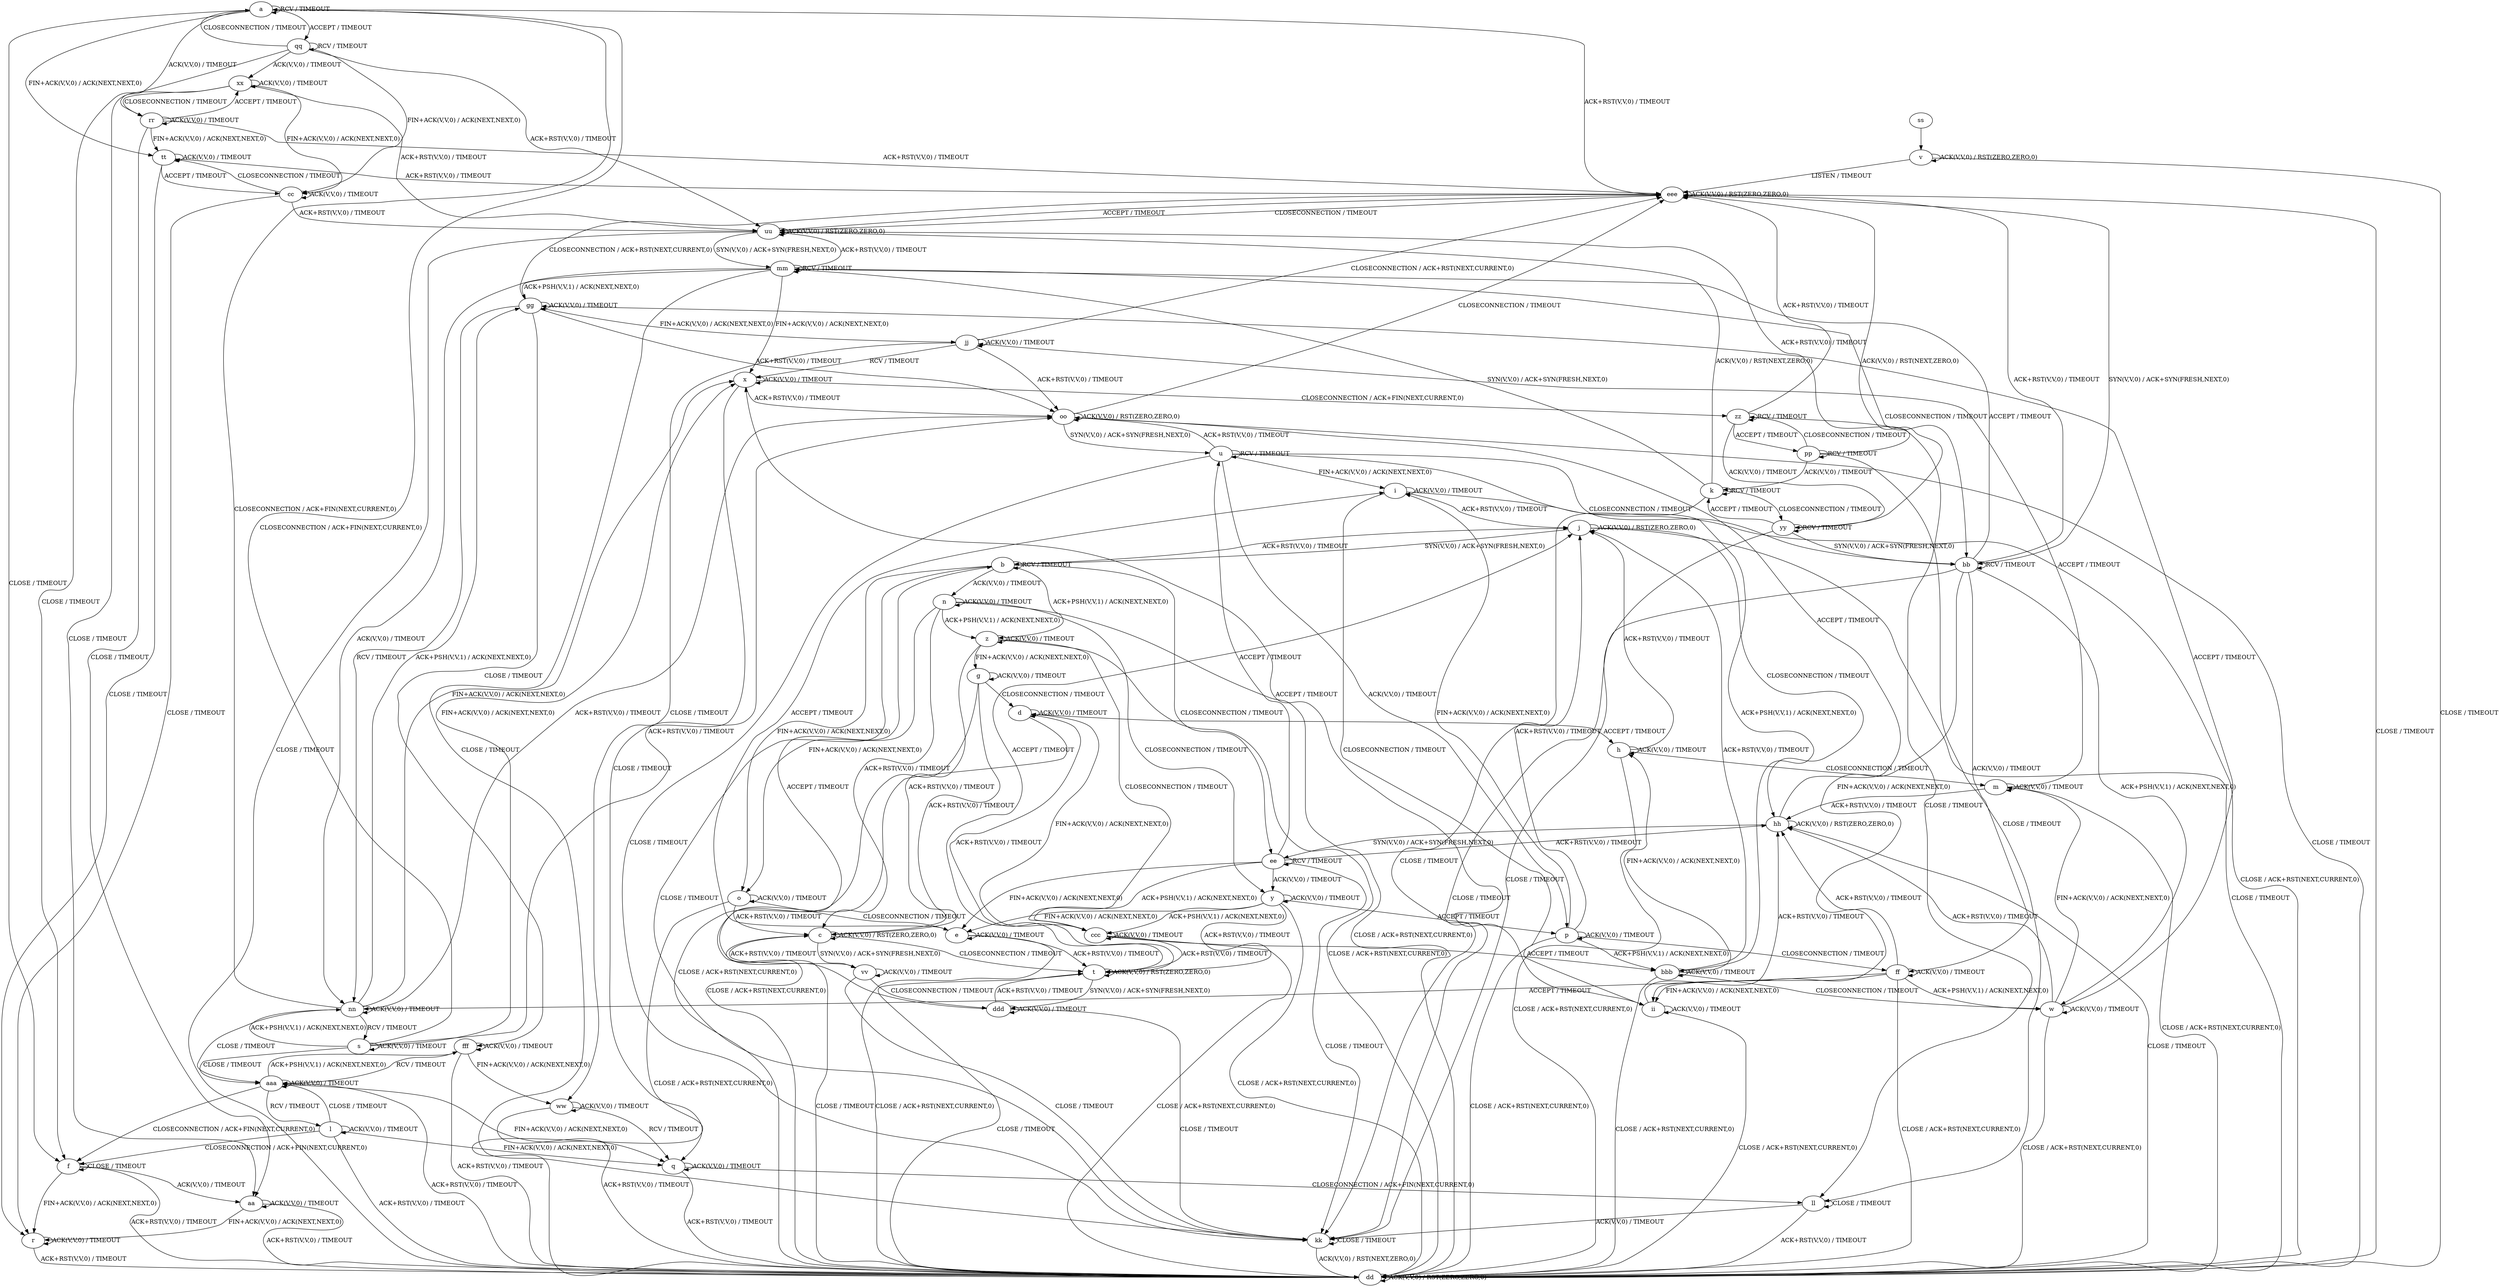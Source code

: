 digraph "" {
	graph ["Incoming time"=9.814552307128906,
		"Outgoing time"=16.287395477294922,
		Output="{'States': 58, 'Transitions': 685, 'Filename': '../results/tcp/TCP_Linux_Server-TCP_Linux_Server-msat-1.dot'}",
		Reference="{'States': 58, 'Transitions': 685, 'Filename': '../subjects/tcp/TCP_Linux_Server.dot'}",
		Solver=msat,
		Updated="{'States': 58, 'Transitions': 685, 'Filename': '../subjects/tcp/TCP_Linux_Server.dot'}",
		"f-measure"=1.0,
		precision=1.0,
		recall=1.0
	];
	a -> a [key=0,
	label="RCV / TIMEOUT"];
a -> f [key=0,
label="CLOSE / TIMEOUT"];
a -> qq [key=0,
label="ACCEPT / TIMEOUT"];
a -> rr [key=0,
label="ACK(V,V,0) / TIMEOUT"];
a -> tt [key=0,
label="FIN+ACK(V,V,0) / ACK(NEXT,NEXT,0)"];
a -> eee [key=0,
label="ACK+RST(V,V,0) / TIMEOUT"];
b -> b [key=0,
label="RCV / TIMEOUT"];
b -> j [key=0,
label="ACK+RST(V,V,0) / TIMEOUT"];
b -> n [key=0,
label="ACK(V,V,0) / TIMEOUT"];
b -> o [key=0,
label="FIN+ACK(V,V,0) / ACK(NEXT,NEXT,0)"];
b -> z [key=0,
label="ACK+PSH(V,V,1) / ACK(NEXT,NEXT,0)"];
b -> ee [key=0,
label="CLOSECONNECTION / TIMEOUT"];
b -> kk [key=0,
label="CLOSE / TIMEOUT"];
c -> c [key=0,
label="ACK(V,V,0) / RST(ZERO,ZERO,0)"];
c -> t [key=0,
label="CLOSECONNECTION / TIMEOUT"];
c -> dd [key=0,
label="CLOSE / TIMEOUT"];
c -> vv [key=0,
label="SYN(V,V,0) / ACK+SYN(FRESH,NEXT,0)"];
d -> d [key=0,
label="ACK(V,V,0) / TIMEOUT"];
d -> h [key=0,
label="ACCEPT / TIMEOUT"];
d -> t [key=0,
label="ACK+RST(V,V,0) / TIMEOUT"];
d -> dd [key=0,
label="CLOSE / ACK+RST(NEXT,CURRENT,0)"];
e -> e [key=0,
label="ACK(V,V,0) / TIMEOUT"];
e -> i [key=0,
label="ACCEPT / TIMEOUT"];
e -> t [key=0,
label="ACK+RST(V,V,0) / TIMEOUT"];
e -> dd [key=0,
label="CLOSE / ACK+RST(NEXT,CURRENT,0)"];
f -> f [key=0,
label="CLOSE / TIMEOUT"];
f -> r [key=0,
label="FIN+ACK(V,V,0) / ACK(NEXT,NEXT,0)"];
f -> aa [key=0,
label="ACK(V,V,0) / TIMEOUT"];
f -> dd [key=0,
label="ACK+RST(V,V,0) / TIMEOUT"];
g -> c [key=0,
label="ACK+RST(V,V,0) / TIMEOUT"];
g -> d [key=0,
label="CLOSECONNECTION / TIMEOUT"];
g -> g [key=0,
label="ACK(V,V,0) / TIMEOUT"];
g -> dd [key=0,
label="CLOSE / ACK+RST(NEXT,CURRENT,0)"];
h -> h [key=0,
label="ACK(V,V,0) / TIMEOUT"];
h -> j [key=0,
label="ACK+RST(V,V,0) / TIMEOUT"];
h -> m [key=0,
label="CLOSECONNECTION / TIMEOUT"];
h -> dd [key=0,
label="CLOSE / ACK+RST(NEXT,CURRENT,0)"];
i -> i [key=0,
label="ACK(V,V,0) / TIMEOUT"];
i -> j [key=0,
label="ACK+RST(V,V,0) / TIMEOUT"];
i -> dd [key=0,
label="CLOSE / ACK+RST(NEXT,CURRENT,0)"];
i -> ii [key=0,
label="CLOSECONNECTION / TIMEOUT"];
j -> b [key=0,
label="SYN(V,V,0) / ACK+SYN(FRESH,NEXT,0)"];
j -> j [key=0,
label="ACK(V,V,0) / RST(ZERO,ZERO,0)"];
j -> dd [key=0,
label="CLOSE / TIMEOUT"];
j -> hh [key=0,
label="CLOSECONNECTION / TIMEOUT"];
k -> k [key=0,
label="RCV / TIMEOUT"];
k -> kk [key=0,
label="CLOSE / TIMEOUT"];
k -> mm [key=0,
label="SYN(V,V,0) / ACK+SYN(FRESH,NEXT,0)"];
k -> uu [key=0,
label="ACK(V,V,0) / RST(NEXT,ZERO,0)"];
k -> yy [key=0,
label="CLOSECONNECTION / TIMEOUT"];
l -> f [key=0,
label="CLOSECONNECTION / ACK+FIN(NEXT,CURRENT,0)"];
l -> l [key=0,
label="ACK(V,V,0) / TIMEOUT"];
l -> q [key=0,
label="FIN+ACK(V,V,0) / ACK(NEXT,NEXT,0)"];
l -> dd [key=0,
label="ACK+RST(V,V,0) / TIMEOUT"];
l -> aaa [key=0,
label="CLOSE / TIMEOUT"];
m -> m [key=0,
label="ACK(V,V,0) / TIMEOUT"];
m -> dd [key=0,
label="CLOSE / ACK+RST(NEXT,CURRENT,0)"];
m -> hh [key=0,
label="ACK+RST(V,V,0) / TIMEOUT"];
m -> jj [key=0,
label="ACCEPT / TIMEOUT"];
n -> c [key=0,
label="ACK+RST(V,V,0) / TIMEOUT"];
n -> n [key=0,
label="ACK(V,V,0) / TIMEOUT"];
n -> o [key=0,
label="FIN+ACK(V,V,0) / ACK(NEXT,NEXT,0)"];
n -> y [key=0,
label="CLOSECONNECTION / TIMEOUT"];
n -> z [key=0,
label="ACK+PSH(V,V,1) / ACK(NEXT,NEXT,0)"];
n -> dd [key=0,
label="CLOSE / ACK+RST(NEXT,CURRENT,0)"];
o -> c [key=0,
label="ACK+RST(V,V,0) / TIMEOUT"];
o -> e [key=0,
label="CLOSECONNECTION / TIMEOUT"];
o -> o [key=0,
label="ACK(V,V,0) / TIMEOUT"];
o -> dd [key=0,
label="CLOSE / ACK+RST(NEXT,CURRENT,0)"];
p -> i [key=0,
label="FIN+ACK(V,V,0) / ACK(NEXT,NEXT,0)"];
p -> j [key=0,
label="ACK+RST(V,V,0) / TIMEOUT"];
p -> p [key=0,
label="ACK(V,V,0) / TIMEOUT"];
p -> dd [key=0,
label="CLOSE / ACK+RST(NEXT,CURRENT,0)"];
p -> ff [key=0,
label="CLOSECONNECTION / TIMEOUT"];
p -> bbb [key=0,
label="ACK+PSH(V,V,1) / ACK(NEXT,NEXT,0)"];
q -> q [key=0,
label="ACK(V,V,0) / TIMEOUT"];
q -> dd [key=0,
label="ACK+RST(V,V,0) / TIMEOUT"];
q -> ll [key=0,
label="CLOSECONNECTION / ACK+FIN(NEXT,CURRENT,0)"];
r -> r [key=0,
label="ACK(V,V,0) / TIMEOUT"];
r -> dd [key=0,
label="ACK+RST(V,V,0) / TIMEOUT"];
s -> a [key=0,
label="CLOSECONNECTION / ACK+FIN(NEXT,CURRENT,0)"];
s -> s [key=0,
label="ACK(V,V,0) / TIMEOUT"];
s -> x [key=0,
label="FIN+ACK(V,V,0) / ACK(NEXT,NEXT,0)"];
s -> nn [key=0,
label="ACK+PSH(V,V,1) / ACK(NEXT,NEXT,0)"];
s -> oo [key=0,
label="ACK+RST(V,V,0) / TIMEOUT"];
s -> aaa [key=0,
label="CLOSE / TIMEOUT"];
t -> j [key=0,
label="ACCEPT / TIMEOUT"];
t -> t [key=0,
label="ACK(V,V,0) / RST(ZERO,ZERO,0)"];
t -> dd [key=0,
label="CLOSE / TIMEOUT"];
t -> ddd [key=0,
label="SYN(V,V,0) / ACK+SYN(FRESH,NEXT,0)"];
u -> i [key=0,
label="FIN+ACK(V,V,0) / ACK(NEXT,NEXT,0)"];
u -> p [key=0,
label="ACK(V,V,0) / TIMEOUT"];
u -> u [key=0,
label="RCV / TIMEOUT"];
u -> bb [key=0,
label="CLOSECONNECTION / TIMEOUT"];
u -> kk [key=0,
label="CLOSE / TIMEOUT"];
u -> oo [key=0,
label="ACK+RST(V,V,0) / TIMEOUT"];
u -> bbb [key=0,
label="ACK+PSH(V,V,1) / ACK(NEXT,NEXT,0)"];
v -> v [key=0,
label="ACK(V,V,0) / RST(ZERO,ZERO,0)"];
v -> dd [key=0,
label="CLOSE / TIMEOUT"];
v -> eee [key=0,
label="LISTEN / TIMEOUT"];
w -> m [key=0,
label="FIN+ACK(V,V,0) / ACK(NEXT,NEXT,0)"];
w -> w [key=0,
label="ACK(V,V,0) / TIMEOUT"];
w -> dd [key=0,
label="CLOSE / ACK+RST(NEXT,CURRENT,0)"];
w -> gg [key=0,
label="ACCEPT / TIMEOUT"];
w -> hh [key=0,
label="ACK+RST(V,V,0) / TIMEOUT"];
x -> q [key=0,
label="CLOSE / TIMEOUT"];
x -> x [key=0,
label="ACK(V,V,0) / TIMEOUT"];
x -> oo [key=0,
label="ACK+RST(V,V,0) / TIMEOUT"];
x -> zz [key=0,
label="CLOSECONNECTION / ACK+FIN(NEXT,CURRENT,0)"];
y -> e [key=0,
label="FIN+ACK(V,V,0) / ACK(NEXT,NEXT,0)"];
y -> p [key=0,
label="ACCEPT / TIMEOUT"];
y -> t [key=0,
label="ACK+RST(V,V,0) / TIMEOUT"];
y -> y [key=0,
label="ACK(V,V,0) / TIMEOUT"];
y -> dd [key=0,
label="CLOSE / ACK+RST(NEXT,CURRENT,0)"];
y -> ccc [key=0,
label="ACK+PSH(V,V,1) / ACK(NEXT,NEXT,0)"];
z -> c [key=0,
label="ACK+RST(V,V,0) / TIMEOUT"];
z -> g [key=0,
label="FIN+ACK(V,V,0) / ACK(NEXT,NEXT,0)"];
z -> z [key=0,
label="ACK(V,V,0) / TIMEOUT"];
z -> dd [key=0,
label="CLOSE / ACK+RST(NEXT,CURRENT,0)"];
z -> ccc [key=0,
label="CLOSECONNECTION / TIMEOUT"];
aa -> r [key=0,
label="FIN+ACK(V,V,0) / ACK(NEXT,NEXT,0)"];
aa -> aa [key=0,
label="ACK(V,V,0) / TIMEOUT"];
aa -> dd [key=0,
label="ACK+RST(V,V,0) / TIMEOUT"];
bb -> w [key=0,
label="ACK+PSH(V,V,1) / ACK(NEXT,NEXT,0)"];
bb -> bb [key=0,
label="RCV / TIMEOUT"];
bb -> ff [key=0,
label="ACK(V,V,0) / TIMEOUT"];
bb -> ii [key=0,
label="FIN+ACK(V,V,0) / ACK(NEXT,NEXT,0)"];
bb -> kk [key=0,
label="CLOSE / TIMEOUT"];
bb -> mm [key=0,
label="ACCEPT / TIMEOUT"];
bb -> eee [key=0,
label="ACK+RST(V,V,0) / TIMEOUT"];
cc -> r [key=0,
label="CLOSE / TIMEOUT"];
cc -> cc [key=0,
label="ACK(V,V,0) / TIMEOUT"];
cc -> tt [key=0,
label="CLOSECONNECTION / TIMEOUT"];
cc -> uu [key=0,
label="ACK+RST(V,V,0) / TIMEOUT"];
dd -> dd [key=0,
label="ACK(V,V,0) / RST(ZERO,ZERO,0)"];
ee -> e [key=0,
label="FIN+ACK(V,V,0) / ACK(NEXT,NEXT,0)"];
ee -> u [key=0,
label="ACCEPT / TIMEOUT"];
ee -> y [key=0,
label="ACK(V,V,0) / TIMEOUT"];
ee -> ee [key=0,
label="RCV / TIMEOUT"];
ee -> hh [key=0,
label="ACK+RST(V,V,0) / TIMEOUT"];
ee -> kk [key=0,
label="CLOSE / TIMEOUT"];
ee -> ccc [key=0,
label="ACK+PSH(V,V,1) / ACK(NEXT,NEXT,0)"];
ff -> w [key=0,
label="ACK+PSH(V,V,1) / ACK(NEXT,NEXT,0)"];
ff -> dd [key=0,
label="CLOSE / ACK+RST(NEXT,CURRENT,0)"];
ff -> ff [key=0,
label="ACK(V,V,0) / TIMEOUT"];
ff -> hh [key=0,
label="ACK+RST(V,V,0) / TIMEOUT"];
ff -> ii [key=0,
label="FIN+ACK(V,V,0) / ACK(NEXT,NEXT,0)"];
ff -> nn [key=0,
label="ACCEPT / TIMEOUT"];
gg -> gg [key=0,
label="ACK(V,V,0) / TIMEOUT"];
gg -> jj [key=0,
label="FIN+ACK(V,V,0) / ACK(NEXT,NEXT,0)"];
gg -> nn [key=0,
label="RCV / TIMEOUT"];
gg -> oo [key=0,
label="ACK+RST(V,V,0) / TIMEOUT"];
gg -> eee [key=0,
label="CLOSECONNECTION / ACK+RST(NEXT,CURRENT,0)"];
gg -> fff [key=0,
label="CLOSE / TIMEOUT"];
hh -> dd [key=0,
label="CLOSE / TIMEOUT"];
hh -> ee [key=0,
label="SYN(V,V,0) / ACK+SYN(FRESH,NEXT,0)"];
hh -> hh [key=0,
label="ACK(V,V,0) / RST(ZERO,ZERO,0)"];
hh -> oo [key=0,
label="ACCEPT / TIMEOUT"];
ii -> x [key=0,
label="ACCEPT / TIMEOUT"];
ii -> dd [key=0,
label="CLOSE / ACK+RST(NEXT,CURRENT,0)"];
ii -> hh [key=0,
label="ACK+RST(V,V,0) / TIMEOUT"];
ii -> ii [key=0,
label="ACK(V,V,0) / TIMEOUT"];
jj -> x [key=0,
label="RCV / TIMEOUT"];
jj -> jj [key=0,
label="ACK(V,V,0) / TIMEOUT"];
jj -> oo [key=0,
label="ACK+RST(V,V,0) / TIMEOUT"];
jj -> ww [key=0,
label="CLOSE / TIMEOUT"];
jj -> eee [key=0,
label="CLOSECONNECTION / ACK+RST(NEXT,CURRENT,0)"];
kk -> dd [key=0,
label="ACK(V,V,0) / RST(NEXT,ZERO,0)"];
kk -> kk [key=0,
label="CLOSE / TIMEOUT"];
ll -> dd [key=0,
label="ACK+RST(V,V,0) / TIMEOUT"];
ll -> kk [key=0,
label="ACK(V,V,0) / TIMEOUT"];
ll -> ll [key=0,
label="CLOSE / TIMEOUT"];
mm -> x [key=0,
label="FIN+ACK(V,V,0) / ACK(NEXT,NEXT,0)"];
mm -> bb [key=0,
label="CLOSECONNECTION / TIMEOUT"];
mm -> gg [key=0,
label="ACK+PSH(V,V,1) / ACK(NEXT,NEXT,0)"];
mm -> kk [key=0,
label="CLOSE / TIMEOUT"];
mm -> mm [key=0,
label="RCV / TIMEOUT"];
mm -> nn [key=0,
label="ACK(V,V,0) / TIMEOUT"];
mm -> uu [key=0,
label="ACK+RST(V,V,0) / TIMEOUT"];
nn -> a [key=0,
label="CLOSECONNECTION / ACK+FIN(NEXT,CURRENT,0)"];
nn -> s [key=0,
label="RCV / TIMEOUT"];
nn -> x [key=0,
label="FIN+ACK(V,V,0) / ACK(NEXT,NEXT,0)"];
nn -> gg [key=0,
label="ACK+PSH(V,V,1) / ACK(NEXT,NEXT,0)"];
nn -> nn [key=0,
label="ACK(V,V,0) / TIMEOUT"];
nn -> oo [key=0,
label="ACK+RST(V,V,0) / TIMEOUT"];
nn -> aaa [key=0,
label="CLOSE / TIMEOUT"];
oo -> u [key=0,
label="SYN(V,V,0) / ACK+SYN(FRESH,NEXT,0)"];
oo -> dd [key=0,
label="CLOSE / TIMEOUT"];
oo -> oo [key=0,
label="ACK(V,V,0) / RST(ZERO,ZERO,0)"];
oo -> eee [key=0,
label="CLOSECONNECTION / TIMEOUT"];
pp -> k [key=0,
label="ACK(V,V,0) / TIMEOUT"];
pp -> ll [key=0,
label="CLOSE / TIMEOUT"];
pp -> pp [key=0,
label="RCV / TIMEOUT"];
pp -> uu [key=0,
label="ACK+RST(V,V,0) / TIMEOUT"];
pp -> zz [key=0,
label="CLOSECONNECTION / TIMEOUT"];
qq -> a [key=0,
label="CLOSECONNECTION / TIMEOUT"];
qq -> f [key=0,
label="CLOSE / TIMEOUT"];
qq -> cc [key=0,
label="FIN+ACK(V,V,0) / ACK(NEXT,NEXT,0)"];
qq -> qq [key=0,
label="RCV / TIMEOUT"];
qq -> uu [key=0,
label="ACK+RST(V,V,0) / TIMEOUT"];
qq -> xx [key=0,
label="ACK(V,V,0) / TIMEOUT"];
rr -> aa [key=0,
label="CLOSE / TIMEOUT"];
rr -> rr [key=0,
label="ACK(V,V,0) / TIMEOUT"];
rr -> tt [key=0,
label="FIN+ACK(V,V,0) / ACK(NEXT,NEXT,0)"];
rr -> xx [key=0,
label="ACCEPT / TIMEOUT"];
rr -> eee [key=0,
label="ACK+RST(V,V,0) / TIMEOUT"];
ss -> v [key=0];
tt -> r [key=0,
label="CLOSE / TIMEOUT"];
tt -> cc [key=0,
label="ACCEPT / TIMEOUT"];
tt -> tt [key=0,
label="ACK(V,V,0) / TIMEOUT"];
tt -> eee [key=0,
label="ACK+RST(V,V,0) / TIMEOUT"];
uu -> dd [key=0,
label="CLOSE / TIMEOUT"];
uu -> mm [key=0,
label="SYN(V,V,0) / ACK+SYN(FRESH,NEXT,0)"];
uu -> uu [key=0,
label="ACK(V,V,0) / RST(ZERO,ZERO,0)"];
uu -> eee [key=0,
label="CLOSECONNECTION / TIMEOUT"];
vv -> c [key=0,
label="ACK+RST(V,V,0) / TIMEOUT"];
vv -> kk [key=0,
label="CLOSE / TIMEOUT"];
vv -> vv [key=0,
label="ACK(V,V,0) / TIMEOUT"];
vv -> ddd [key=0,
label="CLOSECONNECTION / TIMEOUT"];
ww -> q [key=0,
label="RCV / TIMEOUT"];
ww -> dd [key=0,
label="ACK+RST(V,V,0) / TIMEOUT"];
ww -> ww [key=0,
label="ACK(V,V,0) / TIMEOUT"];
xx -> aa [key=0,
label="CLOSE / TIMEOUT"];
xx -> cc [key=0,
label="FIN+ACK(V,V,0) / ACK(NEXT,NEXT,0)"];
xx -> rr [key=0,
label="CLOSECONNECTION / TIMEOUT"];
xx -> uu [key=0,
label="ACK+RST(V,V,0) / TIMEOUT"];
xx -> xx [key=0,
label="ACK(V,V,0) / TIMEOUT"];
yy -> k [key=0,
label="ACCEPT / TIMEOUT"];
yy -> bb [key=0,
label="SYN(V,V,0) / ACK+SYN(FRESH,NEXT,0)"];
yy -> kk [key=0,
label="CLOSE / TIMEOUT"];
yy -> yy [key=0,
label="RCV / TIMEOUT"];
yy -> eee [key=0,
label="ACK(V,V,0) / RST(NEXT,ZERO,0)"];
zz -> ll [key=0,
label="CLOSE / TIMEOUT"];
zz -> pp [key=0,
label="ACCEPT / TIMEOUT"];
zz -> yy [key=0,
label="ACK(V,V,0) / TIMEOUT"];
zz -> zz [key=0,
label="RCV / TIMEOUT"];
zz -> eee [key=0,
label="ACK+RST(V,V,0) / TIMEOUT"];
aaa -> f [key=0,
label="CLOSECONNECTION / ACK+FIN(NEXT,CURRENT,0)"];
aaa -> l [key=0,
label="RCV / TIMEOUT"];
aaa -> q [key=0,
label="FIN+ACK(V,V,0) / ACK(NEXT,NEXT,0)"];
aaa -> dd [key=0,
label="ACK+RST(V,V,0) / TIMEOUT"];
aaa -> aaa [key=0,
label="ACK(V,V,0) / TIMEOUT"];
aaa -> fff [key=0,
label="ACK+PSH(V,V,1) / ACK(NEXT,NEXT,0)"];
bbb -> h [key=0,
label="FIN+ACK(V,V,0) / ACK(NEXT,NEXT,0)"];
bbb -> j [key=0,
label="ACK+RST(V,V,0) / TIMEOUT"];
bbb -> w [key=0,
label="CLOSECONNECTION / TIMEOUT"];
bbb -> dd [key=0,
label="CLOSE / ACK+RST(NEXT,CURRENT,0)"];
bbb -> bbb [key=0,
label="ACK(V,V,0) / TIMEOUT"];
ccc -> d [key=0,
label="FIN+ACK(V,V,0) / ACK(NEXT,NEXT,0)"];
ccc -> t [key=0,
label="ACK+RST(V,V,0) / TIMEOUT"];
ccc -> dd [key=0,
label="CLOSE / ACK+RST(NEXT,CURRENT,0)"];
ccc -> bbb [key=0,
label="ACCEPT / TIMEOUT"];
ccc -> ccc [key=0,
label="ACK(V,V,0) / TIMEOUT"];
ddd -> b [key=0,
label="ACCEPT / TIMEOUT"];
ddd -> t [key=0,
label="ACK+RST(V,V,0) / TIMEOUT"];
ddd -> kk [key=0,
label="CLOSE / TIMEOUT"];
ddd -> ddd [key=0,
label="ACK(V,V,0) / TIMEOUT"];
eee -> bb [key=0,
label="SYN(V,V,0) / ACK+SYN(FRESH,NEXT,0)"];
eee -> dd [key=0,
label="CLOSE / TIMEOUT"];
eee -> uu [key=0,
label="ACCEPT / TIMEOUT"];
eee -> eee [key=0,
label="ACK(V,V,0) / RST(ZERO,ZERO,0)"];
fff -> dd [key=0,
label="ACK+RST(V,V,0) / TIMEOUT"];
fff -> ww [key=0,
label="FIN+ACK(V,V,0) / ACK(NEXT,NEXT,0)"];
fff -> aaa [key=0,
label="RCV / TIMEOUT"];
fff -> fff [key=0,
label="ACK(V,V,0) / TIMEOUT"];
}
